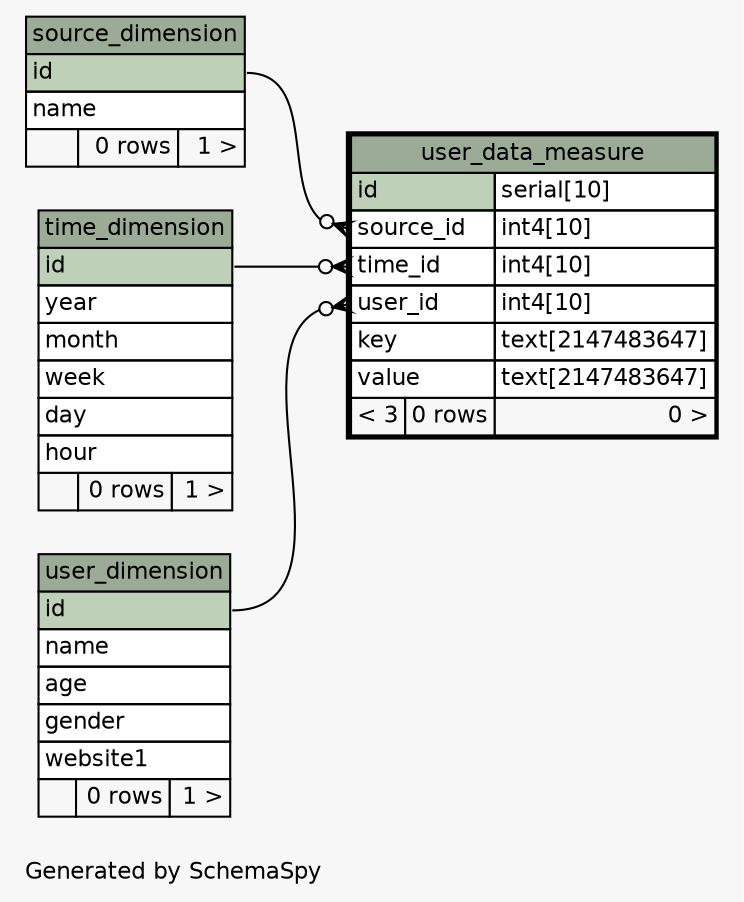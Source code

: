 // dot 2.34.0 on Mac OS X 10.8.3
// SchemaSpy rev 590
digraph "oneDegreeRelationshipsDiagram" {
  graph [
    rankdir="RL"
    bgcolor="#f7f7f7"
    label="\nGenerated by SchemaSpy"
    labeljust="l"
    nodesep="0.18"
    ranksep="0.46"
    fontname="Helvetica"
    fontsize="11"
  ];
  node [
    fontname="Helvetica"
    fontsize="11"
    shape="plaintext"
  ];
  edge [
    arrowsize="0.8"
  ];
  "user_data_measure":"source_id":w -> "source_dimension":"id":e [arrowhead=none dir=back arrowtail=crowodot];
  "user_data_measure":"time_id":w -> "time_dimension":"id":e [arrowhead=none dir=back arrowtail=crowodot];
  "user_data_measure":"user_id":w -> "user_dimension":"id":e [arrowhead=none dir=back arrowtail=crowodot];
  "source_dimension" [
    label=<
    <TABLE BORDER="0" CELLBORDER="1" CELLSPACING="0" BGCOLOR="#ffffff">
      <TR><TD COLSPAN="3" BGCOLOR="#9bab96" ALIGN="CENTER">source_dimension</TD></TR>
      <TR><TD PORT="id" COLSPAN="3" BGCOLOR="#bed1b8" ALIGN="LEFT">id</TD></TR>
      <TR><TD PORT="name" COLSPAN="3" ALIGN="LEFT">name</TD></TR>
      <TR><TD ALIGN="LEFT" BGCOLOR="#f7f7f7">  </TD><TD ALIGN="RIGHT" BGCOLOR="#f7f7f7">0 rows</TD><TD ALIGN="RIGHT" BGCOLOR="#f7f7f7">1 &gt;</TD></TR>
    </TABLE>>
    URL="source_dimension.html"
    tooltip="source_dimension"
  ];
  "time_dimension" [
    label=<
    <TABLE BORDER="0" CELLBORDER="1" CELLSPACING="0" BGCOLOR="#ffffff">
      <TR><TD COLSPAN="3" BGCOLOR="#9bab96" ALIGN="CENTER">time_dimension</TD></TR>
      <TR><TD PORT="id" COLSPAN="3" BGCOLOR="#bed1b8" ALIGN="LEFT">id</TD></TR>
      <TR><TD PORT="year" COLSPAN="3" ALIGN="LEFT">year</TD></TR>
      <TR><TD PORT="month" COLSPAN="3" ALIGN="LEFT">month</TD></TR>
      <TR><TD PORT="week" COLSPAN="3" ALIGN="LEFT">week</TD></TR>
      <TR><TD PORT="day" COLSPAN="3" ALIGN="LEFT">day</TD></TR>
      <TR><TD PORT="hour" COLSPAN="3" ALIGN="LEFT">hour</TD></TR>
      <TR><TD ALIGN="LEFT" BGCOLOR="#f7f7f7">  </TD><TD ALIGN="RIGHT" BGCOLOR="#f7f7f7">0 rows</TD><TD ALIGN="RIGHT" BGCOLOR="#f7f7f7">1 &gt;</TD></TR>
    </TABLE>>
    URL="time_dimension.html"
    tooltip="time_dimension"
  ];
  "user_data_measure" [
    label=<
    <TABLE BORDER="2" CELLBORDER="1" CELLSPACING="0" BGCOLOR="#ffffff">
      <TR><TD COLSPAN="3" BGCOLOR="#9bab96" ALIGN="CENTER">user_data_measure</TD></TR>
      <TR><TD PORT="id" COLSPAN="2" BGCOLOR="#bed1b8" ALIGN="LEFT">id</TD><TD PORT="id.type" ALIGN="LEFT">serial[10]</TD></TR>
      <TR><TD PORT="source_id" COLSPAN="2" ALIGN="LEFT">source_id</TD><TD PORT="source_id.type" ALIGN="LEFT">int4[10]</TD></TR>
      <TR><TD PORT="time_id" COLSPAN="2" ALIGN="LEFT">time_id</TD><TD PORT="time_id.type" ALIGN="LEFT">int4[10]</TD></TR>
      <TR><TD PORT="user_id" COLSPAN="2" ALIGN="LEFT">user_id</TD><TD PORT="user_id.type" ALIGN="LEFT">int4[10]</TD></TR>
      <TR><TD PORT="key" COLSPAN="2" ALIGN="LEFT">key</TD><TD PORT="key.type" ALIGN="LEFT">text[2147483647]</TD></TR>
      <TR><TD PORT="value" COLSPAN="2" ALIGN="LEFT">value</TD><TD PORT="value.type" ALIGN="LEFT">text[2147483647]</TD></TR>
      <TR><TD ALIGN="LEFT" BGCOLOR="#f7f7f7">&lt; 3</TD><TD ALIGN="RIGHT" BGCOLOR="#f7f7f7">0 rows</TD><TD ALIGN="RIGHT" BGCOLOR="#f7f7f7">0 &gt;</TD></TR>
    </TABLE>>
    URL="user_data_measure.html"
    tooltip="user_data_measure"
  ];
  "user_dimension" [
    label=<
    <TABLE BORDER="0" CELLBORDER="1" CELLSPACING="0" BGCOLOR="#ffffff">
      <TR><TD COLSPAN="3" BGCOLOR="#9bab96" ALIGN="CENTER">user_dimension</TD></TR>
      <TR><TD PORT="id" COLSPAN="3" BGCOLOR="#bed1b8" ALIGN="LEFT">id</TD></TR>
      <TR><TD PORT="name" COLSPAN="3" ALIGN="LEFT">name</TD></TR>
      <TR><TD PORT="age" COLSPAN="3" ALIGN="LEFT">age</TD></TR>
      <TR><TD PORT="gender" COLSPAN="3" ALIGN="LEFT">gender</TD></TR>
      <TR><TD PORT="website1" COLSPAN="3" ALIGN="LEFT">website1</TD></TR>
      <TR><TD ALIGN="LEFT" BGCOLOR="#f7f7f7">  </TD><TD ALIGN="RIGHT" BGCOLOR="#f7f7f7">0 rows</TD><TD ALIGN="RIGHT" BGCOLOR="#f7f7f7">1 &gt;</TD></TR>
    </TABLE>>
    URL="user_dimension.html"
    tooltip="user_dimension"
  ];
}
